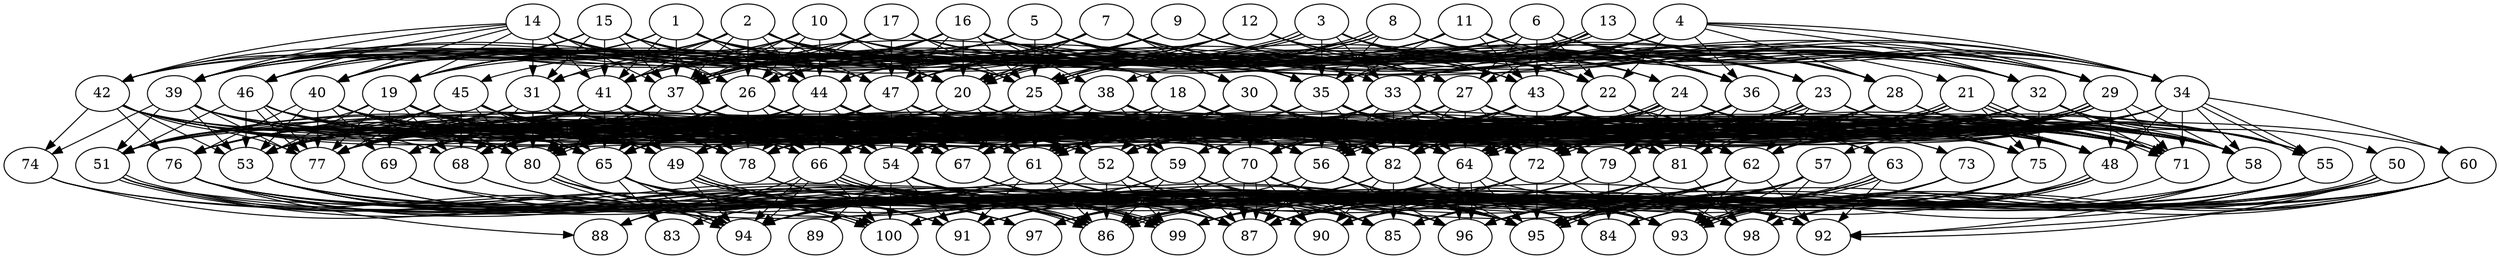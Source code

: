 // DAG automatically generated by daggen at Fri Aug  4 16:35:14 2017
// ./daggen --dot -n 100 --fat 0.8 --regular 0.2 --density 0.8 --jump 1 
digraph G {
  1 [size="8590", alpha="0.06"]
  1 -> 20 [size ="34"]
  1 -> 22 [size ="34"]
  1 -> 25 [size ="34"]
  1 -> 29 [size ="34"]
  1 -> 37 [size ="34"]
  1 -> 39 [size ="34"]
  1 -> 40 [size ="34"]
  1 -> 41 [size ="34"]
  1 -> 44 [size ="34"]
  1 -> 46 [size ="34"]
  2 [size="17956", alpha="0.19"]
  2 -> 19 [size ="839"]
  2 -> 20 [size ="839"]
  2 -> 25 [size ="839"]
  2 -> 26 [size ="839"]
  2 -> 29 [size ="839"]
  2 -> 30 [size ="839"]
  2 -> 31 [size ="839"]
  2 -> 35 [size ="839"]
  2 -> 37 [size ="839"]
  2 -> 40 [size ="839"]
  2 -> 41 [size ="839"]
  2 -> 44 [size ="839"]
  2 -> 46 [size ="839"]
  2 -> 47 [size ="839"]
  3 [size="103346", alpha="0.16"]
  3 -> 22 [size ="75"]
  3 -> 28 [size ="75"]
  3 -> 31 [size ="75"]
  3 -> 32 [size ="75"]
  3 -> 33 [size ="75"]
  3 -> 35 [size ="75"]
  3 -> 36 [size ="75"]
  3 -> 37 [size ="75"]
  3 -> 37 [size ="75"]
  3 -> 43 [size ="75"]
  3 -> 44 [size ="75"]
  4 [size="2096", alpha="0.10"]
  4 -> 22 [size ="134"]
  4 -> 26 [size ="134"]
  4 -> 28 [size ="134"]
  4 -> 29 [size ="134"]
  4 -> 32 [size ="134"]
  4 -> 33 [size ="134"]
  4 -> 34 [size ="134"]
  4 -> 36 [size ="134"]
  4 -> 38 [size ="134"]
  4 -> 41 [size ="134"]
  4 -> 46 [size ="134"]
  5 [size="500799", alpha="0.15"]
  5 -> 19 [size ="411"]
  5 -> 22 [size ="411"]
  5 -> 25 [size ="411"]
  5 -> 27 [size ="411"]
  5 -> 29 [size ="411"]
  5 -> 30 [size ="411"]
  5 -> 35 [size ="411"]
  5 -> 36 [size ="411"]
  5 -> 40 [size ="411"]
  5 -> 41 [size ="411"]
  5 -> 46 [size ="411"]
  6 [size="8590", alpha="0.17"]
  6 -> 19 [size ="34"]
  6 -> 20 [size ="34"]
  6 -> 22 [size ="34"]
  6 -> 23 [size ="34"]
  6 -> 25 [size ="34"]
  6 -> 27 [size ="34"]
  6 -> 29 [size ="34"]
  6 -> 32 [size ="34"]
  6 -> 34 [size ="34"]
  6 -> 36 [size ="34"]
  6 -> 39 [size ="34"]
  6 -> 43 [size ="34"]
  6 -> 44 [size ="34"]
  7 [size="726", alpha="0.08"]
  7 -> 19 [size ="34"]
  7 -> 20 [size ="34"]
  7 -> 21 [size ="34"]
  7 -> 22 [size ="34"]
  7 -> 26 [size ="34"]
  7 -> 30 [size ="34"]
  7 -> 32 [size ="34"]
  7 -> 34 [size ="34"]
  7 -> 35 [size ="34"]
  7 -> 36 [size ="34"]
  7 -> 39 [size ="34"]
  7 -> 40 [size ="34"]
  7 -> 41 [size ="34"]
  7 -> 45 [size ="34"]
  7 -> 47 [size ="34"]
  8 [size="11541", alpha="0.05"]
  8 -> 20 [size ="302"]
  8 -> 20 [size ="302"]
  8 -> 23 [size ="302"]
  8 -> 24 [size ="302"]
  8 -> 26 [size ="302"]
  8 -> 28 [size ="302"]
  8 -> 32 [size ="302"]
  8 -> 35 [size ="302"]
  8 -> 36 [size ="302"]
  8 -> 37 [size ="302"]
  8 -> 39 [size ="302"]
  9 [size="1128904", alpha="0.19"]
  9 -> 19 [size ="679"]
  9 -> 22 [size ="679"]
  9 -> 23 [size ="679"]
  9 -> 26 [size ="679"]
  9 -> 32 [size ="679"]
  9 -> 34 [size ="679"]
  9 -> 37 [size ="679"]
  9 -> 39 [size ="679"]
  9 -> 41 [size ="679"]
  9 -> 43 [size ="679"]
  9 -> 44 [size ="679"]
  9 -> 47 [size ="679"]
  10 [size="368293", alpha="0.11"]
  10 -> 19 [size ="411"]
  10 -> 20 [size ="411"]
  10 -> 22 [size ="411"]
  10 -> 26 [size ="411"]
  10 -> 32 [size ="411"]
  10 -> 37 [size ="411"]
  10 -> 39 [size ="411"]
  10 -> 41 [size ="411"]
  10 -> 43 [size ="411"]
  10 -> 44 [size ="411"]
  11 [size="11758", alpha="0.04"]
  11 -> 20 [size ="839"]
  11 -> 22 [size ="839"]
  11 -> 25 [size ="839"]
  11 -> 26 [size ="839"]
  11 -> 32 [size ="839"]
  11 -> 34 [size ="839"]
  11 -> 35 [size ="839"]
  11 -> 37 [size ="839"]
  11 -> 43 [size ="839"]
  11 -> 47 [size ="839"]
  12 [size="1073742", alpha="0.19"]
  12 -> 24 [size ="839"]
  12 -> 25 [size ="839"]
  12 -> 27 [size ="839"]
  12 -> 29 [size ="839"]
  12 -> 36 [size ="839"]
  12 -> 37 [size ="839"]
  12 -> 42 [size ="839"]
  12 -> 44 [size ="839"]
  12 -> 47 [size ="839"]
  13 [size="68719", alpha="0.20"]
  13 -> 25 [size ="134"]
  13 -> 25 [size ="134"]
  13 -> 27 [size ="134"]
  13 -> 28 [size ="134"]
  13 -> 32 [size ="134"]
  13 -> 34 [size ="134"]
  13 -> 35 [size ="134"]
  13 -> 42 [size ="134"]
  14 [size="100370", alpha="0.01"]
  14 -> 19 [size ="75"]
  14 -> 20 [size ="75"]
  14 -> 25 [size ="75"]
  14 -> 26 [size ="75"]
  14 -> 31 [size ="75"]
  14 -> 37 [size ="75"]
  14 -> 39 [size ="75"]
  14 -> 40 [size ="75"]
  14 -> 41 [size ="75"]
  14 -> 42 [size ="75"]
  14 -> 44 [size ="75"]
  14 -> 46 [size ="75"]
  15 [size="22538", alpha="0.03"]
  15 -> 20 [size ="34"]
  15 -> 25 [size ="34"]
  15 -> 26 [size ="34"]
  15 -> 27 [size ="34"]
  15 -> 31 [size ="34"]
  15 -> 33 [size ="34"]
  15 -> 35 [size ="34"]
  15 -> 37 [size ="34"]
  15 -> 39 [size ="34"]
  15 -> 40 [size ="34"]
  15 -> 41 [size ="34"]
  15 -> 42 [size ="34"]
  15 -> 47 [size ="34"]
  16 [size="19805", alpha="0.00"]
  16 -> 18 [size ="679"]
  16 -> 19 [size ="679"]
  16 -> 20 [size ="679"]
  16 -> 22 [size ="679"]
  16 -> 25 [size ="679"]
  16 -> 26 [size ="679"]
  16 -> 27 [size ="679"]
  16 -> 28 [size ="679"]
  16 -> 34 [size ="679"]
  16 -> 36 [size ="679"]
  16 -> 37 [size ="679"]
  16 -> 38 [size ="679"]
  16 -> 39 [size ="679"]
  16 -> 40 [size ="679"]
  16 -> 46 [size ="679"]
  16 -> 47 [size ="679"]
  17 [size="1073742", alpha="0.19"]
  17 -> 22 [size ="839"]
  17 -> 23 [size ="839"]
  17 -> 25 [size ="839"]
  17 -> 26 [size ="839"]
  17 -> 28 [size ="839"]
  17 -> 35 [size ="839"]
  17 -> 36 [size ="839"]
  17 -> 37 [size ="839"]
  17 -> 39 [size ="839"]
  17 -> 40 [size ="839"]
  17 -> 42 [size ="839"]
  17 -> 47 [size ="839"]
  18 [size="68719", alpha="0.18"]
  18 -> 48 [size ="134"]
  18 -> 49 [size ="134"]
  18 -> 52 [size ="134"]
  18 -> 54 [size ="134"]
  18 -> 56 [size ="134"]
  18 -> 62 [size ="134"]
  18 -> 64 [size ="134"]
  18 -> 65 [size ="134"]
  18 -> 66 [size ="134"]
  18 -> 78 [size ="134"]
  18 -> 79 [size ="134"]
  18 -> 80 [size ="134"]
  18 -> 82 [size ="134"]
  19 [size="543184", alpha="0.19"]
  19 -> 48 [size ="411"]
  19 -> 49 [size ="411"]
  19 -> 51 [size ="411"]
  19 -> 53 [size ="411"]
  19 -> 54 [size ="411"]
  19 -> 56 [size ="411"]
  19 -> 61 [size ="411"]
  19 -> 64 [size ="411"]
  19 -> 65 [size ="411"]
  19 -> 68 [size ="411"]
  19 -> 69 [size ="411"]
  19 -> 70 [size ="411"]
  19 -> 75 [size ="411"]
  19 -> 77 [size ="411"]
  19 -> 78 [size ="411"]
  19 -> 80 [size ="411"]
  19 -> 82 [size ="411"]
  20 [size="95108", alpha="0.11"]
  20 -> 49 [size ="75"]
  20 -> 54 [size ="75"]
  20 -> 56 [size ="75"]
  20 -> 61 [size ="75"]
  20 -> 64 [size ="75"]
  20 -> 65 [size ="75"]
  20 -> 68 [size ="75"]
  20 -> 69 [size ="75"]
  20 -> 70 [size ="75"]
  20 -> 71 [size ="75"]
  20 -> 72 [size ="75"]
  20 -> 79 [size ="75"]
  20 -> 80 [size ="75"]
  20 -> 82 [size ="75"]
  21 [size="3196", alpha="0.13"]
  21 -> 49 [size ="134"]
  21 -> 55 [size ="134"]
  21 -> 56 [size ="134"]
  21 -> 58 [size ="134"]
  21 -> 64 [size ="134"]
  21 -> 65 [size ="134"]
  21 -> 66 [size ="134"]
  21 -> 70 [size ="134"]
  21 -> 71 [size ="134"]
  21 -> 71 [size ="134"]
  21 -> 75 [size ="134"]
  21 -> 80 [size ="134"]
  21 -> 80 [size ="134"]
  21 -> 81 [size ="134"]
  22 [size="124609", alpha="0.08"]
  22 -> 53 [size ="134"]
  22 -> 54 [size ="134"]
  22 -> 55 [size ="134"]
  22 -> 56 [size ="134"]
  22 -> 58 [size ="134"]
  22 -> 61 [size ="134"]
  22 -> 62 [size ="134"]
  22 -> 64 [size ="134"]
  22 -> 65 [size ="134"]
  22 -> 66 [size ="134"]
  22 -> 68 [size ="134"]
  22 -> 70 [size ="134"]
  22 -> 71 [size ="134"]
  22 -> 78 [size ="134"]
  22 -> 81 [size ="134"]
  22 -> 82 [size ="134"]
  23 [size="33664", alpha="0.14"]
  23 -> 48 [size ="537"]
  23 -> 52 [size ="537"]
  23 -> 56 [size ="537"]
  23 -> 56 [size ="537"]
  23 -> 58 [size ="537"]
  23 -> 61 [size ="537"]
  23 -> 62 [size ="537"]
  23 -> 64 [size ="537"]
  23 -> 65 [size ="537"]
  23 -> 66 [size ="537"]
  23 -> 67 [size ="537"]
  23 -> 71 [size ="537"]
  23 -> 72 [size ="537"]
  23 -> 75 [size ="537"]
  23 -> 77 [size ="537"]
  23 -> 78 [size ="537"]
  23 -> 81 [size ="537"]
  23 -> 82 [size ="537"]
  24 [size="8590", alpha="0.02"]
  24 -> 48 [size ="34"]
  24 -> 52 [size ="34"]
  24 -> 54 [size ="34"]
  24 -> 55 [size ="34"]
  24 -> 61 [size ="34"]
  24 -> 61 [size ="34"]
  24 -> 63 [size ="34"]
  24 -> 64 [size ="34"]
  24 -> 65 [size ="34"]
  24 -> 66 [size ="34"]
  24 -> 67 [size ="34"]
  24 -> 68 [size ="34"]
  24 -> 70 [size ="34"]
  24 -> 71 [size ="34"]
  24 -> 72 [size ="34"]
  24 -> 77 [size ="34"]
  24 -> 78 [size ="34"]
  24 -> 79 [size ="34"]
  24 -> 81 [size ="34"]
  24 -> 82 [size ="34"]
  25 [size="38941", alpha="0.13"]
  25 -> 49 [size ="679"]
  25 -> 51 [size ="679"]
  25 -> 52 [size ="679"]
  25 -> 53 [size ="679"]
  25 -> 56 [size ="679"]
  25 -> 60 [size ="679"]
  25 -> 61 [size ="679"]
  25 -> 64 [size ="679"]
  25 -> 66 [size ="679"]
  25 -> 67 [size ="679"]
  25 -> 68 [size ="679"]
  25 -> 71 [size ="679"]
  25 -> 72 [size ="679"]
  25 -> 78 [size ="679"]
  25 -> 79 [size ="679"]
  25 -> 80 [size ="679"]
  25 -> 82 [size ="679"]
  26 [size="134218", alpha="0.08"]
  26 -> 52 [size ="210"]
  26 -> 64 [size ="210"]
  26 -> 65 [size ="210"]
  26 -> 66 [size ="210"]
  26 -> 67 [size ="210"]
  26 -> 68 [size ="210"]
  26 -> 72 [size ="210"]
  26 -> 76 [size ="210"]
  26 -> 77 [size ="210"]
  26 -> 78 [size ="210"]
  26 -> 79 [size ="210"]
  26 -> 80 [size ="210"]
  26 -> 82 [size ="210"]
  27 [size="68719", alpha="0.16"]
  27 -> 48 [size ="134"]
  27 -> 49 [size ="134"]
  27 -> 52 [size ="134"]
  27 -> 54 [size ="134"]
  27 -> 61 [size ="134"]
  27 -> 64 [size ="134"]
  27 -> 65 [size ="134"]
  27 -> 66 [size ="134"]
  27 -> 70 [size ="134"]
  27 -> 71 [size ="134"]
  27 -> 72 [size ="134"]
  27 -> 78 [size ="134"]
  27 -> 80 [size ="134"]
  27 -> 81 [size ="134"]
  27 -> 82 [size ="134"]
  28 [size="301700", alpha="0.04"]
  28 -> 48 [size ="839"]
  28 -> 52 [size ="839"]
  28 -> 53 [size ="839"]
  28 -> 54 [size ="839"]
  28 -> 58 [size ="839"]
  28 -> 59 [size ="839"]
  28 -> 62 [size ="839"]
  28 -> 64 [size ="839"]
  28 -> 66 [size ="839"]
  28 -> 70 [size ="839"]
  28 -> 71 [size ="839"]
  28 -> 72 [size ="839"]
  28 -> 78 [size ="839"]
  28 -> 79 [size ="839"]
  28 -> 82 [size ="839"]
  29 [size="134218", alpha="0.09"]
  29 -> 48 [size ="210"]
  29 -> 52 [size ="210"]
  29 -> 56 [size ="210"]
  29 -> 57 [size ="210"]
  29 -> 58 [size ="210"]
  29 -> 62 [size ="210"]
  29 -> 64 [size ="210"]
  29 -> 64 [size ="210"]
  29 -> 65 [size ="210"]
  29 -> 71 [size ="210"]
  29 -> 72 [size ="210"]
  29 -> 72 [size ="210"]
  29 -> 77 [size ="210"]
  29 -> 81 [size ="210"]
  29 -> 82 [size ="210"]
  30 [size="1073742", alpha="0.06"]
  30 -> 52 [size ="839"]
  30 -> 58 [size ="839"]
  30 -> 64 [size ="839"]
  30 -> 67 [size ="839"]
  30 -> 68 [size ="839"]
  30 -> 69 [size ="839"]
  30 -> 70 [size ="839"]
  30 -> 71 [size ="839"]
  30 -> 72 [size ="839"]
  30 -> 73 [size ="839"]
  30 -> 76 [size ="839"]
  30 -> 77 [size ="839"]
  30 -> 82 [size ="839"]
  31 [size="1073742", alpha="0.01"]
  31 -> 51 [size ="839"]
  31 -> 52 [size ="839"]
  31 -> 56 [size ="839"]
  31 -> 61 [size ="839"]
  31 -> 62 [size ="839"]
  31 -> 64 [size ="839"]
  31 -> 65 [size ="839"]
  31 -> 68 [size ="839"]
  31 -> 70 [size ="839"]
  31 -> 71 [size ="839"]
  31 -> 72 [size ="839"]
  31 -> 76 [size ="839"]
  31 -> 77 [size ="839"]
  31 -> 78 [size ="839"]
  31 -> 80 [size ="839"]
  31 -> 82 [size ="839"]
  32 [size="368293", alpha="0.05"]
  32 -> 50 [size ="411"]
  32 -> 52 [size ="411"]
  32 -> 55 [size ="411"]
  32 -> 56 [size ="411"]
  32 -> 58 [size ="411"]
  32 -> 61 [size ="411"]
  32 -> 62 [size ="411"]
  32 -> 64 [size ="411"]
  32 -> 65 [size ="411"]
  32 -> 67 [size ="411"]
  32 -> 70 [size ="411"]
  32 -> 71 [size ="411"]
  32 -> 72 [size ="411"]
  32 -> 75 [size ="411"]
  32 -> 77 [size ="411"]
  32 -> 79 [size ="411"]
  32 -> 80 [size ="411"]
  32 -> 82 [size ="411"]
  33 [size="1179", alpha="0.11"]
  33 -> 49 [size ="34"]
  33 -> 52 [size ="34"]
  33 -> 54 [size ="34"]
  33 -> 55 [size ="34"]
  33 -> 56 [size ="34"]
  33 -> 64 [size ="34"]
  33 -> 67 [size ="34"]
  33 -> 68 [size ="34"]
  33 -> 70 [size ="34"]
  33 -> 71 [size ="34"]
  33 -> 72 [size ="34"]
  33 -> 77 [size ="34"]
  33 -> 78 [size ="34"]
  33 -> 80 [size ="34"]
  33 -> 81 [size ="34"]
  33 -> 82 [size ="34"]
  34 [size="92317", alpha="0.12"]
  34 -> 48 [size ="75"]
  34 -> 51 [size ="75"]
  34 -> 55 [size ="75"]
  34 -> 55 [size ="75"]
  34 -> 56 [size ="75"]
  34 -> 58 [size ="75"]
  34 -> 60 [size ="75"]
  34 -> 62 [size ="75"]
  34 -> 67 [size ="75"]
  34 -> 69 [size ="75"]
  34 -> 70 [size ="75"]
  34 -> 71 [size ="75"]
  34 -> 72 [size ="75"]
  34 -> 78 [size ="75"]
  34 -> 79 [size ="75"]
  34 -> 80 [size ="75"]
  34 -> 82 [size ="75"]
  35 [size="549756", alpha="0.18"]
  35 -> 49 [size ="537"]
  35 -> 51 [size ="537"]
  35 -> 53 [size ="537"]
  35 -> 55 [size ="537"]
  35 -> 56 [size ="537"]
  35 -> 58 [size ="537"]
  35 -> 61 [size ="537"]
  35 -> 63 [size ="537"]
  35 -> 64 [size ="537"]
  35 -> 65 [size ="537"]
  35 -> 66 [size ="537"]
  35 -> 67 [size ="537"]
  35 -> 68 [size ="537"]
  35 -> 71 [size ="537"]
  35 -> 72 [size ="537"]
  35 -> 73 [size ="537"]
  35 -> 77 [size ="537"]
  35 -> 78 [size ="537"]
  35 -> 79 [size ="537"]
  35 -> 80 [size ="537"]
  35 -> 82 [size ="537"]
  36 [size="549756", alpha="0.07"]
  36 -> 48 [size ="537"]
  36 -> 52 [size ="537"]
  36 -> 54 [size ="537"]
  36 -> 56 [size ="537"]
  36 -> 58 [size ="537"]
  36 -> 59 [size ="537"]
  36 -> 61 [size ="537"]
  36 -> 70 [size ="537"]
  36 -> 71 [size ="537"]
  36 -> 72 [size ="537"]
  36 -> 77 [size ="537"]
  36 -> 78 [size ="537"]
  36 -> 79 [size ="537"]
  36 -> 80 [size ="537"]
  36 -> 81 [size ="537"]
  37 [size="443", alpha="0.19"]
  37 -> 53 [size ="34"]
  37 -> 54 [size ="34"]
  37 -> 56 [size ="34"]
  37 -> 59 [size ="34"]
  37 -> 61 [size ="34"]
  37 -> 62 [size ="34"]
  37 -> 64 [size ="34"]
  37 -> 65 [size ="34"]
  37 -> 67 [size ="34"]
  37 -> 68 [size ="34"]
  37 -> 72 [size ="34"]
  37 -> 76 [size ="34"]
  37 -> 77 [size ="34"]
  37 -> 78 [size ="34"]
  37 -> 80 [size ="34"]
  37 -> 82 [size ="34"]
  38 [size="372984", alpha="0.10"]
  38 -> 51 [size ="537"]
  38 -> 53 [size ="537"]
  38 -> 54 [size ="537"]
  38 -> 59 [size ="537"]
  38 -> 61 [size ="537"]
  38 -> 64 [size ="537"]
  38 -> 67 [size ="537"]
  38 -> 70 [size ="537"]
  38 -> 71 [size ="537"]
  38 -> 72 [size ="537"]
  38 -> 75 [size ="537"]
  38 -> 76 [size ="537"]
  38 -> 77 [size ="537"]
  38 -> 78 [size ="537"]
  38 -> 79 [size ="537"]
  38 -> 80 [size ="537"]
  38 -> 81 [size ="537"]
  39 [size="334930", alpha="0.17"]
  39 -> 51 [size ="839"]
  39 -> 53 [size ="839"]
  39 -> 56 [size ="839"]
  39 -> 61 [size ="839"]
  39 -> 65 [size ="839"]
  39 -> 66 [size ="839"]
  39 -> 70 [size ="839"]
  39 -> 74 [size ="839"]
  39 -> 77 [size ="839"]
  39 -> 78 [size ="839"]
  39 -> 80 [size ="839"]
  39 -> 81 [size ="839"]
  40 [size="2147", alpha="0.05"]
  40 -> 53 [size ="134"]
  40 -> 59 [size ="134"]
  40 -> 61 [size ="134"]
  40 -> 62 [size ="134"]
  40 -> 64 [size ="134"]
  40 -> 65 [size ="134"]
  40 -> 66 [size ="134"]
  40 -> 67 [size ="134"]
  40 -> 69 [size ="134"]
  40 -> 75 [size ="134"]
  40 -> 76 [size ="134"]
  40 -> 77 [size ="134"]
  40 -> 80 [size ="134"]
  40 -> 81 [size ="134"]
  41 [size="549756", alpha="0.05"]
  41 -> 48 [size ="537"]
  41 -> 49 [size ="537"]
  41 -> 52 [size ="537"]
  41 -> 56 [size ="537"]
  41 -> 61 [size ="537"]
  41 -> 64 [size ="537"]
  41 -> 65 [size ="537"]
  41 -> 67 [size ="537"]
  41 -> 68 [size ="537"]
  41 -> 69 [size ="537"]
  41 -> 70 [size ="537"]
  41 -> 72 [size ="537"]
  41 -> 77 [size ="537"]
  41 -> 78 [size ="537"]
  41 -> 80 [size ="537"]
  41 -> 82 [size ="537"]
  42 [size="128907", alpha="0.15"]
  42 -> 52 [size ="302"]
  42 -> 53 [size ="302"]
  42 -> 54 [size ="302"]
  42 -> 66 [size ="302"]
  42 -> 67 [size ="302"]
  42 -> 68 [size ="302"]
  42 -> 70 [size ="302"]
  42 -> 72 [size ="302"]
  42 -> 74 [size ="302"]
  42 -> 76 [size ="302"]
  42 -> 77 [size ="302"]
  42 -> 78 [size ="302"]
  42 -> 80 [size ="302"]
  43 [size="15836", alpha="0.15"]
  43 -> 49 [size ="34"]
  43 -> 52 [size ="34"]
  43 -> 53 [size ="34"]
  43 -> 54 [size ="34"]
  43 -> 56 [size ="34"]
  43 -> 58 [size ="34"]
  43 -> 62 [size ="34"]
  43 -> 65 [size ="34"]
  43 -> 70 [size ="34"]
  43 -> 71 [size ="34"]
  43 -> 72 [size ="34"]
  43 -> 75 [size ="34"]
  43 -> 77 [size ="34"]
  43 -> 80 [size ="34"]
  43 -> 82 [size ="34"]
  44 [size="28991", alpha="0.01"]
  44 -> 51 [size ="75"]
  44 -> 52 [size ="75"]
  44 -> 53 [size ="75"]
  44 -> 54 [size ="75"]
  44 -> 56 [size ="75"]
  44 -> 64 [size ="75"]
  44 -> 65 [size ="75"]
  44 -> 66 [size ="75"]
  44 -> 67 [size ="75"]
  44 -> 69 [size ="75"]
  44 -> 70 [size ="75"]
  44 -> 71 [size ="75"]
  44 -> 72 [size ="75"]
  44 -> 75 [size ="75"]
  44 -> 77 [size ="75"]
  44 -> 78 [size ="75"]
  44 -> 82 [size ="75"]
  45 [size="4443", alpha="0.05"]
  45 -> 49 [size ="134"]
  45 -> 51 [size ="134"]
  45 -> 52 [size ="134"]
  45 -> 53 [size ="134"]
  45 -> 54 [size ="134"]
  45 -> 56 [size ="134"]
  45 -> 58 [size ="134"]
  45 -> 65 [size ="134"]
  45 -> 66 [size ="134"]
  45 -> 68 [size ="134"]
  45 -> 70 [size ="134"]
  45 -> 71 [size ="134"]
  45 -> 77 [size ="134"]
  45 -> 78 [size ="134"]
  45 -> 80 [size ="134"]
  45 -> 82 [size ="134"]
  46 [size="68719", alpha="0.05"]
  46 -> 48 [size ="134"]
  46 -> 49 [size ="134"]
  46 -> 51 [size ="134"]
  46 -> 52 [size ="134"]
  46 -> 53 [size ="134"]
  46 -> 54 [size ="134"]
  46 -> 56 [size ="134"]
  46 -> 58 [size ="134"]
  46 -> 65 [size ="134"]
  46 -> 67 [size ="134"]
  46 -> 70 [size ="134"]
  46 -> 77 [size ="134"]
  46 -> 77 [size ="134"]
  46 -> 78 [size ="134"]
  46 -> 80 [size ="134"]
  47 [size="28991", alpha="0.01"]
  47 -> 48 [size ="75"]
  47 -> 49 [size ="75"]
  47 -> 52 [size ="75"]
  47 -> 54 [size ="75"]
  47 -> 56 [size ="75"]
  47 -> 58 [size ="75"]
  47 -> 59 [size ="75"]
  47 -> 65 [size ="75"]
  47 -> 67 [size ="75"]
  47 -> 68 [size ="75"]
  47 -> 69 [size ="75"]
  47 -> 70 [size ="75"]
  47 -> 71 [size ="75"]
  47 -> 76 [size ="75"]
  47 -> 77 [size ="75"]
  47 -> 78 [size ="75"]
  47 -> 79 [size ="75"]
  47 -> 80 [size ="75"]
  47 -> 82 [size ="75"]
  48 [size="516800", alpha="0.02"]
  48 -> 84 [size ="537"]
  48 -> 85 [size ="537"]
  48 -> 93 [size ="537"]
  48 -> 93 [size ="537"]
  48 -> 94 [size ="537"]
  48 -> 95 [size ="537"]
  48 -> 99 [size ="537"]
  49 [size="782758", alpha="0.08"]
  49 -> 85 [size ="679"]
  49 -> 86 [size ="679"]
  49 -> 87 [size ="679"]
  49 -> 91 [size ="679"]
  49 -> 94 [size ="679"]
  49 -> 99 [size ="679"]
  49 -> 99 [size ="679"]
  50 [size="1073742", alpha="0.17"]
  50 -> 86 [size ="839"]
  50 -> 86 [size ="839"]
  50 -> 87 [size ="839"]
  50 -> 92 [size ="839"]
  50 -> 93 [size ="839"]
  50 -> 100 [size ="839"]
  51 [size="8140", alpha="0.09"]
  51 -> 86 [size ="134"]
  51 -> 87 [size ="134"]
  51 -> 92 [size ="134"]
  51 -> 94 [size ="134"]
  51 -> 100 [size ="134"]
  51 -> 100 [size ="134"]
  52 [size="202303", alpha="0.04"]
  52 -> 86 [size ="411"]
  52 -> 87 [size ="411"]
  52 -> 90 [size ="411"]
  52 -> 94 [size ="411"]
  52 -> 99 [size ="411"]
  53 [size="368293", alpha="0.06"]
  53 -> 85 [size ="411"]
  53 -> 86 [size ="411"]
  53 -> 91 [size ="411"]
  53 -> 93 [size ="411"]
  53 -> 94 [size ="411"]
  53 -> 95 [size ="411"]
  53 -> 97 [size ="411"]
  53 -> 99 [size ="411"]
  54 [size="8793", alpha="0.15"]
  54 -> 86 [size ="839"]
  54 -> 87 [size ="839"]
  54 -> 89 [size ="839"]
  54 -> 90 [size ="839"]
  54 -> 91 [size ="839"]
  54 -> 93 [size ="839"]
  54 -> 95 [size ="839"]
  54 -> 99 [size ="839"]
  54 -> 100 [size ="839"]
  55 [size="1042612", alpha="0.17"]
  55 -> 87 [size ="679"]
  55 -> 93 [size ="679"]
  55 -> 95 [size ="679"]
  55 -> 97 [size ="679"]
  55 -> 99 [size ="679"]
  56 [size="8590", alpha="0.11"]
  56 -> 87 [size ="34"]
  56 -> 93 [size ="34"]
  56 -> 94 [size ="34"]
  56 -> 95 [size ="34"]
  56 -> 96 [size ="34"]
  57 [size="3276", alpha="0.13"]
  57 -> 86 [size ="134"]
  57 -> 87 [size ="134"]
  57 -> 91 [size ="134"]
  57 -> 93 [size ="134"]
  57 -> 94 [size ="134"]
  57 -> 95 [size ="134"]
  57 -> 96 [size ="134"]
  57 -> 98 [size ="134"]
  58 [size="51947", alpha="0.17"]
  58 -> 92 [size ="839"]
  58 -> 93 [size ="839"]
  58 -> 95 [size ="839"]
  58 -> 96 [size ="839"]
  58 -> 100 [size ="839"]
  59 [size="1073742", alpha="0.19"]
  59 -> 83 [size ="839"]
  59 -> 84 [size ="839"]
  59 -> 85 [size ="839"]
  59 -> 86 [size ="839"]
  59 -> 87 [size ="839"]
  59 -> 88 [size ="839"]
  59 -> 93 [size ="839"]
  59 -> 95 [size ="839"]
  59 -> 98 [size ="839"]
  60 [size="782758", alpha="0.00"]
  60 -> 86 [size ="679"]
  60 -> 87 [size ="679"]
  60 -> 90 [size ="679"]
  60 -> 92 [size ="679"]
  60 -> 93 [size ="679"]
  60 -> 95 [size ="679"]
  60 -> 98 [size ="679"]
  61 [size="3625", alpha="0.13"]
  61 -> 84 [size ="210"]
  61 -> 85 [size ="210"]
  61 -> 86 [size ="210"]
  61 -> 91 [size ="210"]
  61 -> 92 [size ="210"]
  61 -> 93 [size ="210"]
  61 -> 94 [size ="210"]
  62 [size="368293", alpha="0.11"]
  62 -> 86 [size ="411"]
  62 -> 87 [size ="411"]
  62 -> 92 [size ="411"]
  62 -> 93 [size ="411"]
  62 -> 95 [size ="411"]
  62 -> 96 [size ="411"]
  62 -> 97 [size ="411"]
  62 -> 99 [size ="411"]
  62 -> 100 [size ="411"]
  63 [size="1068", alpha="0.06"]
  63 -> 86 [size ="75"]
  63 -> 87 [size ="75"]
  63 -> 92 [size ="75"]
  63 -> 95 [size ="75"]
  63 -> 95 [size ="75"]
  63 -> 96 [size ="75"]
  63 -> 99 [size ="75"]
  64 [size="25063", alpha="0.09"]
  64 -> 86 [size ="537"]
  64 -> 87 [size ="537"]
  64 -> 92 [size ="537"]
  64 -> 95 [size ="537"]
  64 -> 96 [size ="537"]
  64 -> 96 [size ="537"]
  64 -> 100 [size ="537"]
  65 [size="1305", alpha="0.15"]
  65 -> 83 [size ="75"]
  65 -> 86 [size ="75"]
  65 -> 87 [size ="75"]
  65 -> 91 [size ="75"]
  65 -> 92 [size ="75"]
  65 -> 94 [size ="75"]
  65 -> 96 [size ="75"]
  65 -> 97 [size ="75"]
  65 -> 100 [size ="75"]
  66 [size="289739", alpha="0.03"]
  66 -> 86 [size ="210"]
  66 -> 86 [size ="210"]
  66 -> 87 [size ="210"]
  66 -> 88 [size ="210"]
  66 -> 94 [size ="210"]
  66 -> 94 [size ="210"]
  66 -> 95 [size ="210"]
  66 -> 96 [size ="210"]
  66 -> 100 [size ="210"]
  67 [size="1567", alpha="0.16"]
  67 -> 87 [size ="34"]
  67 -> 90 [size ="34"]
  67 -> 95 [size ="34"]
  67 -> 96 [size ="34"]
  68 [size="1110", alpha="0.09"]
  68 -> 90 [size ="134"]
  68 -> 95 [size ="134"]
  69 [size="1073742", alpha="0.00"]
  69 -> 84 [size ="839"]
  69 -> 86 [size ="839"]
  69 -> 87 [size ="839"]
  70 [size="843213", alpha="0.13"]
  70 -> 85 [size ="537"]
  70 -> 87 [size ="537"]
  70 -> 87 [size ="537"]
  70 -> 90 [size ="537"]
  70 -> 93 [size ="537"]
  70 -> 94 [size ="537"]
  70 -> 95 [size ="537"]
  71 [size="17100", alpha="0.17"]
  71 -> 84 [size ="34"]
  72 [size="11564", alpha="0.11"]
  72 -> 86 [size ="210"]
  72 -> 90 [size ="210"]
  72 -> 93 [size ="210"]
  72 -> 94 [size ="210"]
  72 -> 95 [size ="210"]
  72 -> 97 [size ="210"]
  73 [size="28991", alpha="0.05"]
  73 -> 84 [size ="75"]
  73 -> 85 [size ="75"]
  73 -> 86 [size ="75"]
  73 -> 90 [size ="75"]
  73 -> 93 [size ="75"]
  73 -> 95 [size ="75"]
  73 -> 96 [size ="75"]
  74 [size="16387", alpha="0.16"]
  74 -> 86 [size ="839"]
  74 -> 93 [size ="839"]
  74 -> 95 [size ="839"]
  75 [size="72215", alpha="0.01"]
  75 -> 85 [size ="75"]
  75 -> 87 [size ="75"]
  75 -> 93 [size ="75"]
  75 -> 95 [size ="75"]
  75 -> 96 [size ="75"]
  75 -> 98 [size ="75"]
  76 [size="16600", alpha="0.02"]
  76 -> 86 [size ="411"]
  76 -> 88 [size ="411"]
  76 -> 93 [size ="411"]
  76 -> 94 [size ="411"]
  76 -> 95 [size ="411"]
  76 -> 96 [size ="411"]
  76 -> 97 [size ="411"]
  76 -> 98 [size ="411"]
  76 -> 99 [size ="411"]
  77 [size="109738", alpha="0.12"]
  77 -> 86 [size ="75"]
  77 -> 87 [size ="75"]
  78 [size="851802", alpha="0.16"]
  78 -> 85 [size ="679"]
  78 -> 86 [size ="679"]
  78 -> 87 [size ="679"]
  78 -> 96 [size ="679"]
  78 -> 99 [size ="679"]
  79 [size="975842", alpha="0.05"]
  79 -> 84 [size ="679"]
  79 -> 86 [size ="679"]
  79 -> 94 [size ="679"]
  79 -> 98 [size ="679"]
  79 -> 99 [size ="679"]
  79 -> 100 [size ="679"]
  80 [size="68719", alpha="0.16"]
  80 -> 86 [size ="134"]
  80 -> 94 [size ="134"]
  80 -> 94 [size ="134"]
  80 -> 95 [size ="134"]
  80 -> 99 [size ="134"]
  80 -> 100 [size ="134"]
  81 [size="17877", alpha="0.12"]
  81 -> 85 [size ="302"]
  81 -> 86 [size ="302"]
  81 -> 87 [size ="302"]
  81 -> 91 [size ="302"]
  81 -> 95 [size ="302"]
  81 -> 98 [size ="302"]
  81 -> 99 [size ="302"]
  82 [size="213029", alpha="0.13"]
  82 -> 85 [size ="210"]
  82 -> 90 [size ="210"]
  82 -> 91 [size ="210"]
  82 -> 93 [size ="210"]
  82 -> 94 [size ="210"]
  82 -> 95 [size ="210"]
  82 -> 97 [size ="210"]
  82 -> 98 [size ="210"]
  83 [size="9178", alpha="0.09"]
  84 [size="8590", alpha="0.07"]
  85 [size="9551", alpha="0.16"]
  86 [size="1569", alpha="0.08"]
  87 [size="368293", alpha="0.04"]
  88 [size="159415", alpha="0.09"]
  89 [size="231928", alpha="0.19"]
  90 [size="1073742", alpha="0.05"]
  91 [size="13719", alpha="0.09"]
  92 [size="8590", alpha="0.03"]
  93 [size="4461", alpha="0.06"]
  94 [size="15006", alpha="0.13"]
  95 [size="581", alpha="0.05"]
  96 [size="10436", alpha="0.02"]
  97 [size="241870", alpha="0.08"]
  98 [size="231928", alpha="0.05"]
  99 [size="12634", alpha="0.05"]
  100 [size="14934", alpha="0.07"]
}
